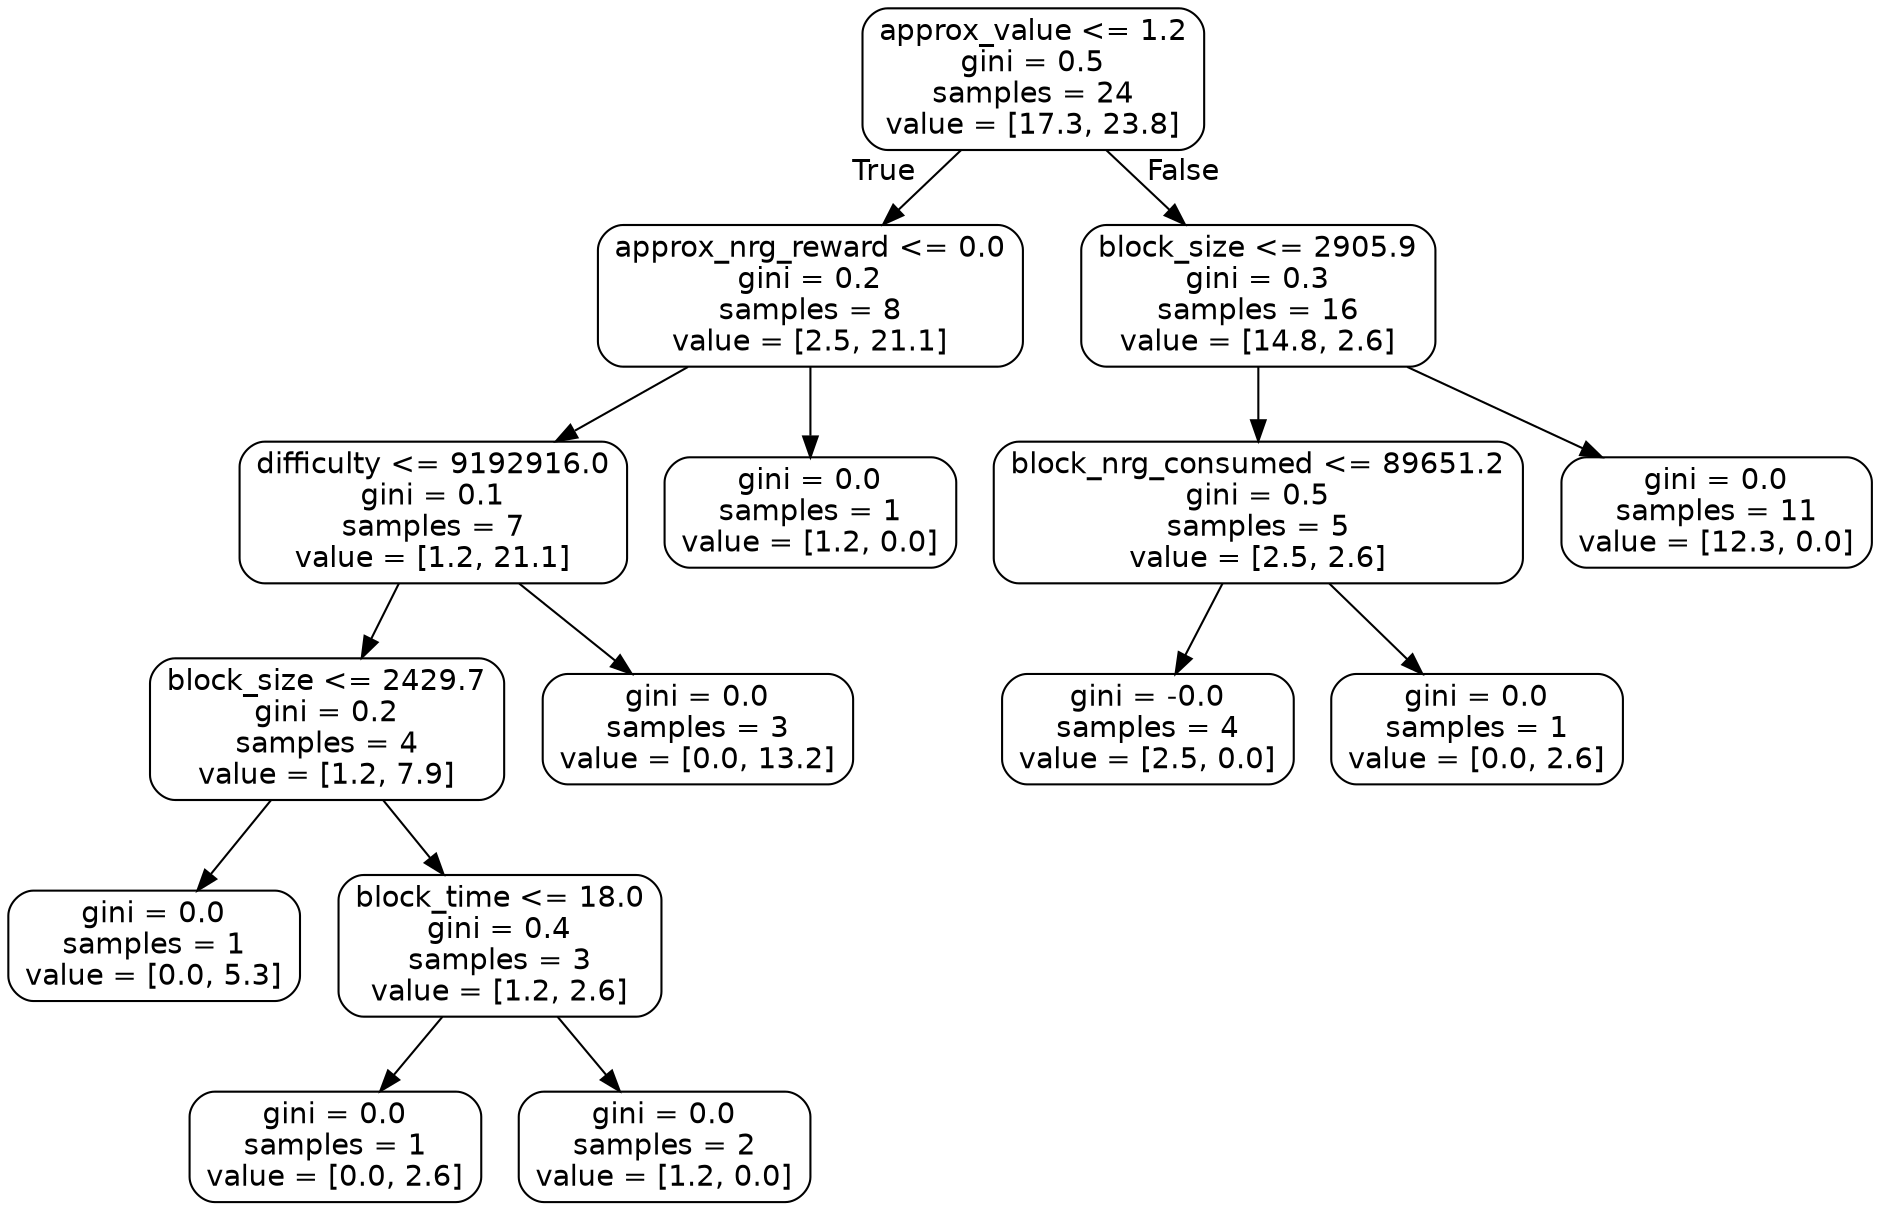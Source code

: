 digraph Tree {
node [shape=box, style="rounded", color="black", fontname=helvetica] ;
edge [fontname=helvetica] ;
0 [label="approx_value <= 1.2\ngini = 0.5\nsamples = 24\nvalue = [17.3, 23.8]"] ;
1 [label="approx_nrg_reward <= 0.0\ngini = 0.2\nsamples = 8\nvalue = [2.5, 21.1]"] ;
0 -> 1 [labeldistance=2.5, labelangle=45, headlabel="True"] ;
2 [label="difficulty <= 9192916.0\ngini = 0.1\nsamples = 7\nvalue = [1.2, 21.1]"] ;
1 -> 2 ;
3 [label="block_size <= 2429.7\ngini = 0.2\nsamples = 4\nvalue = [1.2, 7.9]"] ;
2 -> 3 ;
4 [label="gini = 0.0\nsamples = 1\nvalue = [0.0, 5.3]"] ;
3 -> 4 ;
5 [label="block_time <= 18.0\ngini = 0.4\nsamples = 3\nvalue = [1.2, 2.6]"] ;
3 -> 5 ;
6 [label="gini = 0.0\nsamples = 1\nvalue = [0.0, 2.6]"] ;
5 -> 6 ;
7 [label="gini = 0.0\nsamples = 2\nvalue = [1.2, 0.0]"] ;
5 -> 7 ;
8 [label="gini = 0.0\nsamples = 3\nvalue = [0.0, 13.2]"] ;
2 -> 8 ;
9 [label="gini = 0.0\nsamples = 1\nvalue = [1.2, 0.0]"] ;
1 -> 9 ;
10 [label="block_size <= 2905.9\ngini = 0.3\nsamples = 16\nvalue = [14.8, 2.6]"] ;
0 -> 10 [labeldistance=2.5, labelangle=-45, headlabel="False"] ;
11 [label="block_nrg_consumed <= 89651.2\ngini = 0.5\nsamples = 5\nvalue = [2.5, 2.6]"] ;
10 -> 11 ;
12 [label="gini = -0.0\nsamples = 4\nvalue = [2.5, 0.0]"] ;
11 -> 12 ;
13 [label="gini = 0.0\nsamples = 1\nvalue = [0.0, 2.6]"] ;
11 -> 13 ;
14 [label="gini = 0.0\nsamples = 11\nvalue = [12.3, 0.0]"] ;
10 -> 14 ;
}